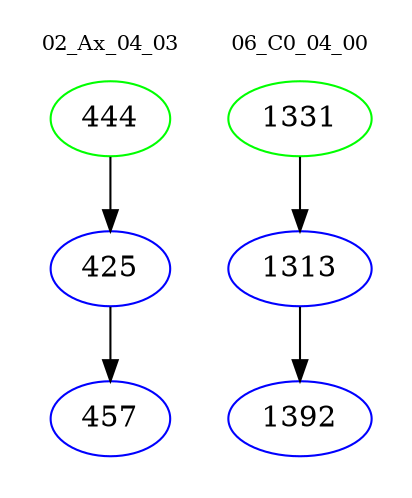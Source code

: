 digraph{
subgraph cluster_0 {
color = white
label = "02_Ax_04_03";
fontsize=10;
T0_444 [label="444", color="green"]
T0_444 -> T0_425 [color="black"]
T0_425 [label="425", color="blue"]
T0_425 -> T0_457 [color="black"]
T0_457 [label="457", color="blue"]
}
subgraph cluster_1 {
color = white
label = "06_C0_04_00";
fontsize=10;
T1_1331 [label="1331", color="green"]
T1_1331 -> T1_1313 [color="black"]
T1_1313 [label="1313", color="blue"]
T1_1313 -> T1_1392 [color="black"]
T1_1392 [label="1392", color="blue"]
}
}
